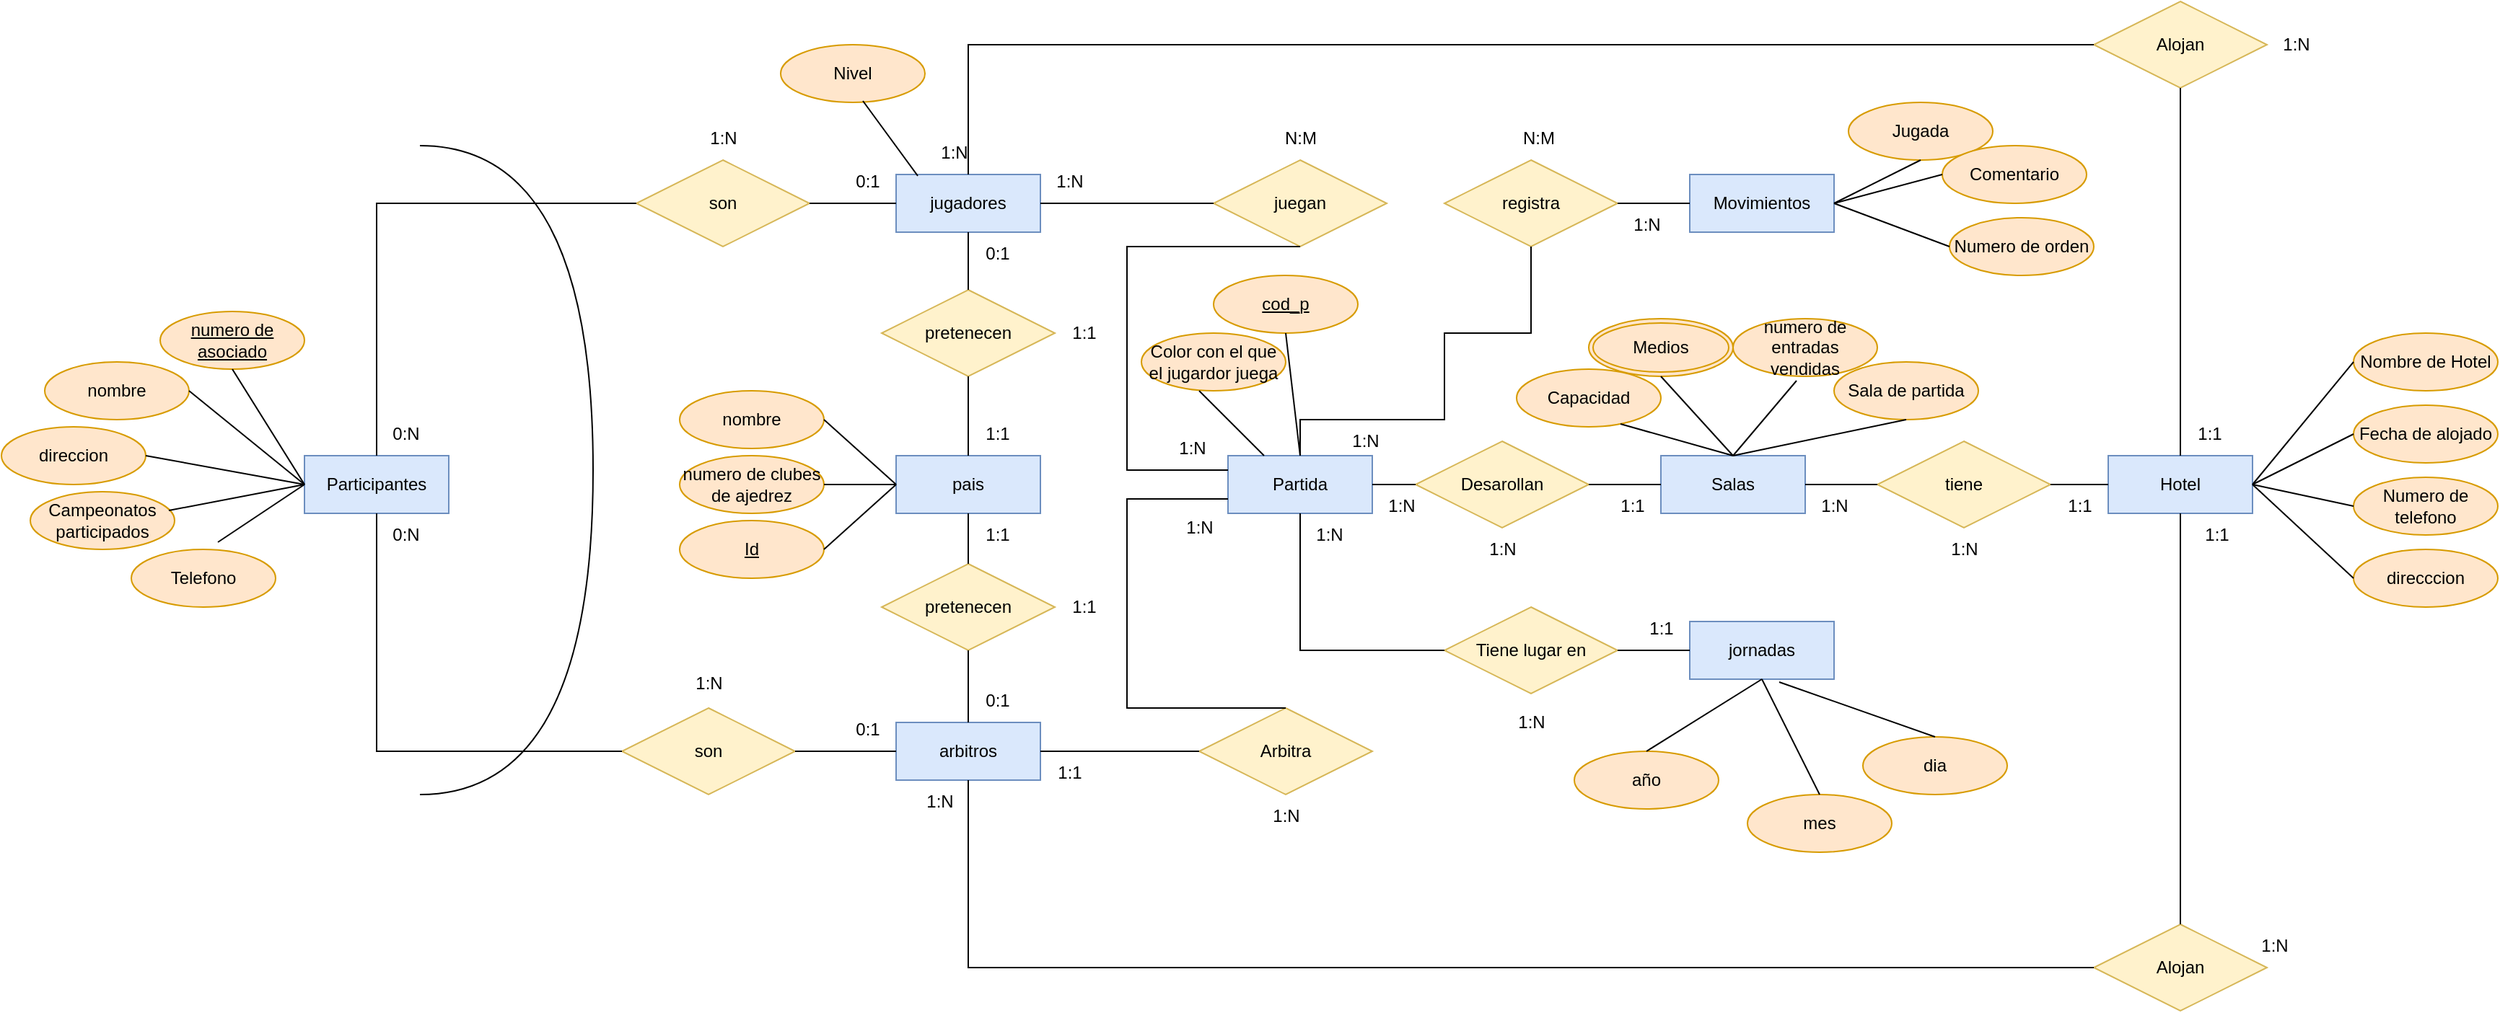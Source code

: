 <mxfile version="22.0.4" type="github">
  <diagram name="Page-1" id="BAuPG-WFAirHTAxfxvM8">
    <mxGraphModel dx="2243" dy="758" grid="1" gridSize="10" guides="1" tooltips="1" connect="1" arrows="1" fold="1" page="1" pageScale="1" pageWidth="850" pageHeight="1100" math="0" shadow="0">
      <root>
        <mxCell id="0" />
        <mxCell id="1" parent="0" />
        <mxCell id="s6MSy0kVretEQHiWO5mq-4" value="Hotel" style="whiteSpace=wrap;html=1;align=center;fillColor=#dae8fc;strokeColor=#6c8ebf;" vertex="1" parent="1">
          <mxGeometry x="1290" y="365" width="100" height="40" as="geometry" />
        </mxCell>
        <mxCell id="s6MSy0kVretEQHiWO5mq-5" value="Partida" style="whiteSpace=wrap;html=1;align=center;fillColor=#dae8fc;strokeColor=#6c8ebf;" vertex="1" parent="1">
          <mxGeometry x="680" y="365" width="100" height="40" as="geometry" />
        </mxCell>
        <mxCell id="s6MSy0kVretEQHiWO5mq-6" value="jornadas" style="whiteSpace=wrap;html=1;align=center;fillColor=#dae8fc;strokeColor=#6c8ebf;" vertex="1" parent="1">
          <mxGeometry x="1000" y="480" width="100" height="40" as="geometry" />
        </mxCell>
        <mxCell id="s6MSy0kVretEQHiWO5mq-7" value="Salas" style="whiteSpace=wrap;html=1;align=center;fillColor=#dae8fc;strokeColor=#6c8ebf;" vertex="1" parent="1">
          <mxGeometry x="980" y="365" width="100" height="40" as="geometry" />
        </mxCell>
        <mxCell id="s6MSy0kVretEQHiWO5mq-8" value="Movimientos" style="whiteSpace=wrap;html=1;align=center;fillColor=#dae8fc;strokeColor=#6c8ebf;" vertex="1" parent="1">
          <mxGeometry x="1000" y="170" width="100" height="40" as="geometry" />
        </mxCell>
        <mxCell id="s6MSy0kVretEQHiWO5mq-27" value="Id" style="ellipse;whiteSpace=wrap;html=1;align=center;fontStyle=4;fillColor=#ffe6cc;strokeColor=#d79b00;" vertex="1" parent="1">
          <mxGeometry x="300" y="410" width="100" height="40" as="geometry" />
        </mxCell>
        <mxCell id="s6MSy0kVretEQHiWO5mq-28" value="numero de clubes de ajedrez" style="ellipse;whiteSpace=wrap;html=1;align=center;fillColor=#ffe6cc;strokeColor=#d79b00;" vertex="1" parent="1">
          <mxGeometry x="300" y="365" width="100" height="40" as="geometry" />
        </mxCell>
        <mxCell id="s6MSy0kVretEQHiWO5mq-29" value="nombre" style="ellipse;whiteSpace=wrap;html=1;align=center;fillColor=#ffe6cc;strokeColor=#d79b00;" vertex="1" parent="1">
          <mxGeometry x="300" y="320" width="100" height="40" as="geometry" />
        </mxCell>
        <mxCell id="s6MSy0kVretEQHiWO5mq-30" value="cod_p" style="ellipse;whiteSpace=wrap;html=1;align=center;fontStyle=4;fillColor=#ffe6cc;strokeColor=#d79b00;" vertex="1" parent="1">
          <mxGeometry x="670" y="240" width="100" height="40" as="geometry" />
        </mxCell>
        <mxCell id="s6MSy0kVretEQHiWO5mq-33" value="Color con el que el jugardor juega" style="ellipse;whiteSpace=wrap;html=1;align=center;fillColor=#ffe6cc;strokeColor=#d79b00;" vertex="1" parent="1">
          <mxGeometry x="620" y="280" width="100" height="40" as="geometry" />
        </mxCell>
        <mxCell id="s6MSy0kVretEQHiWO5mq-42" value="Participantes" style="whiteSpace=wrap;html=1;align=center;fillColor=#dae8fc;strokeColor=#6c8ebf;" vertex="1" parent="1">
          <mxGeometry x="40" y="365" width="100" height="40" as="geometry" />
        </mxCell>
        <mxCell id="s6MSy0kVretEQHiWO5mq-43" value="arbitros" style="whiteSpace=wrap;html=1;align=center;fillColor=#dae8fc;strokeColor=#6c8ebf;" vertex="1" parent="1">
          <mxGeometry x="450" y="550" width="100" height="40" as="geometry" />
        </mxCell>
        <mxCell id="s6MSy0kVretEQHiWO5mq-44" value="jugadores" style="whiteSpace=wrap;html=1;align=center;fillColor=#dae8fc;strokeColor=#6c8ebf;" vertex="1" parent="1">
          <mxGeometry x="450" y="170" width="100" height="40" as="geometry" />
        </mxCell>
        <mxCell id="s6MSy0kVretEQHiWO5mq-45" value="son" style="shape=rhombus;perimeter=rhombusPerimeter;whiteSpace=wrap;html=1;align=center;fillColor=#fff2cc;strokeColor=#d6b656;" vertex="1" parent="1">
          <mxGeometry x="270" y="160" width="120" height="60" as="geometry" />
        </mxCell>
        <mxCell id="s6MSy0kVretEQHiWO5mq-46" value="numero de asociado" style="ellipse;whiteSpace=wrap;html=1;align=center;fontStyle=4;fillColor=#ffe6cc;strokeColor=#d79b00;" vertex="1" parent="1">
          <mxGeometry x="-60" y="265" width="100" height="40" as="geometry" />
        </mxCell>
        <mxCell id="s6MSy0kVretEQHiWO5mq-47" value="Campeonatos participados" style="ellipse;whiteSpace=wrap;html=1;align=center;fillColor=#ffe6cc;strokeColor=#d79b00;" vertex="1" parent="1">
          <mxGeometry x="-150" y="390" width="100" height="40" as="geometry" />
        </mxCell>
        <mxCell id="s6MSy0kVretEQHiWO5mq-48" value="Telefono" style="ellipse;whiteSpace=wrap;html=1;align=center;fillColor=#ffe6cc;strokeColor=#d79b00;" vertex="1" parent="1">
          <mxGeometry x="-80" y="430" width="100" height="40" as="geometry" />
        </mxCell>
        <mxCell id="s6MSy0kVretEQHiWO5mq-49" value="direccion" style="ellipse;whiteSpace=wrap;html=1;align=center;fillColor=#ffe6cc;strokeColor=#d79b00;" vertex="1" parent="1">
          <mxGeometry x="-170" y="345" width="100" height="40" as="geometry" />
        </mxCell>
        <mxCell id="s6MSy0kVretEQHiWO5mq-50" value="nombre" style="ellipse;whiteSpace=wrap;html=1;align=center;fillColor=#ffe6cc;strokeColor=#d79b00;" vertex="1" parent="1">
          <mxGeometry x="-140" y="300" width="100" height="40" as="geometry" />
        </mxCell>
        <mxCell id="s6MSy0kVretEQHiWO5mq-51" value="Nivel" style="ellipse;whiteSpace=wrap;html=1;align=center;fillColor=#ffe6cc;strokeColor=#d79b00;" vertex="1" parent="1">
          <mxGeometry x="370" y="80" width="100" height="40" as="geometry" />
        </mxCell>
        <mxCell id="s6MSy0kVretEQHiWO5mq-58" value="pais" style="whiteSpace=wrap;html=1;align=center;fillColor=#dae8fc;strokeColor=#6c8ebf;" vertex="1" parent="1">
          <mxGeometry x="450" y="365" width="100" height="40" as="geometry" />
        </mxCell>
        <mxCell id="s6MSy0kVretEQHiWO5mq-59" value="son" style="shape=rhombus;perimeter=rhombusPerimeter;whiteSpace=wrap;html=1;align=center;fillColor=#fff2cc;strokeColor=#d6b656;" vertex="1" parent="1">
          <mxGeometry x="260" y="540" width="120" height="60" as="geometry" />
        </mxCell>
        <mxCell id="s6MSy0kVretEQHiWO5mq-60" value="" style="endArrow=none;html=1;rounded=0;exitX=0.5;exitY=0;exitDx=0;exitDy=0;entryX=0;entryY=0.5;entryDx=0;entryDy=0;" edge="1" parent="1" source="s6MSy0kVretEQHiWO5mq-42" target="s6MSy0kVretEQHiWO5mq-45">
          <mxGeometry width="50" height="50" relative="1" as="geometry">
            <mxPoint x="280" y="435" as="sourcePoint" />
            <mxPoint x="330" y="385" as="targetPoint" />
            <Array as="points">
              <mxPoint x="90" y="190" />
            </Array>
          </mxGeometry>
        </mxCell>
        <mxCell id="s6MSy0kVretEQHiWO5mq-61" value="" style="endArrow=none;html=1;rounded=0;exitX=0.5;exitY=1;exitDx=0;exitDy=0;entryX=0;entryY=0.5;entryDx=0;entryDy=0;" edge="1" parent="1" source="s6MSy0kVretEQHiWO5mq-42" target="s6MSy0kVretEQHiWO5mq-59">
          <mxGeometry width="50" height="50" relative="1" as="geometry">
            <mxPoint x="280" y="435" as="sourcePoint" />
            <mxPoint x="330" y="385" as="targetPoint" />
            <Array as="points">
              <mxPoint x="90" y="570" />
            </Array>
          </mxGeometry>
        </mxCell>
        <mxCell id="s6MSy0kVretEQHiWO5mq-62" value="" style="shape=requiredInterface;html=1;verticalLabelPosition=bottom;sketch=0;" vertex="1" parent="1">
          <mxGeometry x="120" y="150" width="120" height="450" as="geometry" />
        </mxCell>
        <mxCell id="s6MSy0kVretEQHiWO5mq-63" value="" style="endArrow=none;html=1;rounded=0;entryX=0;entryY=0.5;entryDx=0;entryDy=0;exitX=1;exitY=0.5;exitDx=0;exitDy=0;" edge="1" parent="1" source="s6MSy0kVretEQHiWO5mq-45" target="s6MSy0kVretEQHiWO5mq-44">
          <mxGeometry width="50" height="50" relative="1" as="geometry">
            <mxPoint x="150" y="330" as="sourcePoint" />
            <mxPoint x="200" y="280" as="targetPoint" />
          </mxGeometry>
        </mxCell>
        <mxCell id="s6MSy0kVretEQHiWO5mq-64" value="" style="endArrow=none;html=1;rounded=0;entryX=0;entryY=0.5;entryDx=0;entryDy=0;exitX=1;exitY=0.5;exitDx=0;exitDy=0;" edge="1" parent="1" source="s6MSy0kVretEQHiWO5mq-59" target="s6MSy0kVretEQHiWO5mq-43">
          <mxGeometry width="50" height="50" relative="1" as="geometry">
            <mxPoint x="150" y="330" as="sourcePoint" />
            <mxPoint x="200" y="280" as="targetPoint" />
          </mxGeometry>
        </mxCell>
        <mxCell id="s6MSy0kVretEQHiWO5mq-69" value="pretenecen" style="shape=rhombus;perimeter=rhombusPerimeter;whiteSpace=wrap;html=1;align=center;fillColor=#fff2cc;strokeColor=#d6b656;" vertex="1" parent="1">
          <mxGeometry x="440" y="250" width="120" height="60" as="geometry" />
        </mxCell>
        <mxCell id="s6MSy0kVretEQHiWO5mq-70" value="pretenecen" style="shape=rhombus;perimeter=rhombusPerimeter;whiteSpace=wrap;html=1;align=center;fillColor=#fff2cc;strokeColor=#d6b656;" vertex="1" parent="1">
          <mxGeometry x="440" y="440" width="120" height="60" as="geometry" />
        </mxCell>
        <mxCell id="s6MSy0kVretEQHiWO5mq-76" value="Arbitra" style="shape=rhombus;perimeter=rhombusPerimeter;whiteSpace=wrap;html=1;align=center;fillColor=#fff2cc;strokeColor=#d6b656;" vertex="1" parent="1">
          <mxGeometry x="660" y="540" width="120" height="60" as="geometry" />
        </mxCell>
        <mxCell id="s6MSy0kVretEQHiWO5mq-77" value="juegan" style="shape=rhombus;perimeter=rhombusPerimeter;whiteSpace=wrap;html=1;align=center;fillColor=#fff2cc;strokeColor=#d6b656;" vertex="1" parent="1">
          <mxGeometry x="670" y="160" width="120" height="60" as="geometry" />
        </mxCell>
        <mxCell id="s6MSy0kVretEQHiWO5mq-79" value="" style="endArrow=none;html=1;rounded=0;entryX=0.5;entryY=1;entryDx=0;entryDy=0;" edge="1" parent="1" source="s6MSy0kVretEQHiWO5mq-43" target="s6MSy0kVretEQHiWO5mq-70">
          <mxGeometry width="50" height="50" relative="1" as="geometry">
            <mxPoint x="610" y="440" as="sourcePoint" />
            <mxPoint x="660" y="390" as="targetPoint" />
          </mxGeometry>
        </mxCell>
        <mxCell id="s6MSy0kVretEQHiWO5mq-80" value="" style="endArrow=none;html=1;rounded=0;entryX=0.5;entryY=1;entryDx=0;entryDy=0;exitX=0.5;exitY=0;exitDx=0;exitDy=0;" edge="1" parent="1" source="s6MSy0kVretEQHiWO5mq-70" target="s6MSy0kVretEQHiWO5mq-58">
          <mxGeometry width="50" height="50" relative="1" as="geometry">
            <mxPoint x="610" y="440" as="sourcePoint" />
            <mxPoint x="660" y="390" as="targetPoint" />
          </mxGeometry>
        </mxCell>
        <mxCell id="s6MSy0kVretEQHiWO5mq-81" value="" style="endArrow=none;html=1;rounded=0;entryX=0.5;entryY=1;entryDx=0;entryDy=0;exitX=0.5;exitY=0;exitDx=0;exitDy=0;" edge="1" parent="1" source="s6MSy0kVretEQHiWO5mq-58" target="s6MSy0kVretEQHiWO5mq-69">
          <mxGeometry width="50" height="50" relative="1" as="geometry">
            <mxPoint x="610" y="440" as="sourcePoint" />
            <mxPoint x="660" y="390" as="targetPoint" />
          </mxGeometry>
        </mxCell>
        <mxCell id="s6MSy0kVretEQHiWO5mq-82" value="" style="endArrow=none;html=1;rounded=0;entryX=0.5;entryY=1;entryDx=0;entryDy=0;exitX=0.5;exitY=0;exitDx=0;exitDy=0;" edge="1" parent="1" source="s6MSy0kVretEQHiWO5mq-69" target="s6MSy0kVretEQHiWO5mq-44">
          <mxGeometry width="50" height="50" relative="1" as="geometry">
            <mxPoint x="610" y="440" as="sourcePoint" />
            <mxPoint x="660" y="390" as="targetPoint" />
          </mxGeometry>
        </mxCell>
        <mxCell id="s6MSy0kVretEQHiWO5mq-83" value="" style="endArrow=none;html=1;rounded=0;entryX=1;entryY=0.5;entryDx=0;entryDy=0;exitX=0;exitY=0.5;exitDx=0;exitDy=0;" edge="1" parent="1" source="s6MSy0kVretEQHiWO5mq-58" target="s6MSy0kVretEQHiWO5mq-29">
          <mxGeometry width="50" height="50" relative="1" as="geometry">
            <mxPoint x="610" y="440" as="sourcePoint" />
            <mxPoint x="660" y="390" as="targetPoint" />
          </mxGeometry>
        </mxCell>
        <mxCell id="s6MSy0kVretEQHiWO5mq-85" value="" style="endArrow=none;html=1;rounded=0;exitX=1;exitY=0.5;exitDx=0;exitDy=0;entryX=0;entryY=0.5;entryDx=0;entryDy=0;" edge="1" parent="1" source="s6MSy0kVretEQHiWO5mq-28" target="s6MSy0kVretEQHiWO5mq-58">
          <mxGeometry width="50" height="50" relative="1" as="geometry">
            <mxPoint x="610" y="440" as="sourcePoint" />
            <mxPoint x="660" y="390" as="targetPoint" />
          </mxGeometry>
        </mxCell>
        <mxCell id="s6MSy0kVretEQHiWO5mq-86" value="" style="endArrow=none;html=1;rounded=0;exitX=1;exitY=0.5;exitDx=0;exitDy=0;entryX=0;entryY=0.5;entryDx=0;entryDy=0;" edge="1" parent="1" source="s6MSy0kVretEQHiWO5mq-27" target="s6MSy0kVretEQHiWO5mq-58">
          <mxGeometry width="50" height="50" relative="1" as="geometry">
            <mxPoint x="610" y="440" as="sourcePoint" />
            <mxPoint x="660" y="390" as="targetPoint" />
          </mxGeometry>
        </mxCell>
        <mxCell id="s6MSy0kVretEQHiWO5mq-87" value="" style="endArrow=none;html=1;rounded=0;entryX=0.57;entryY=0.975;entryDx=0;entryDy=0;entryPerimeter=0;exitX=0.15;exitY=0.025;exitDx=0;exitDy=0;exitPerimeter=0;" edge="1" parent="1" source="s6MSy0kVretEQHiWO5mq-44" target="s6MSy0kVretEQHiWO5mq-51">
          <mxGeometry width="50" height="50" relative="1" as="geometry">
            <mxPoint x="390" y="340" as="sourcePoint" />
            <mxPoint x="440" y="290" as="targetPoint" />
          </mxGeometry>
        </mxCell>
        <mxCell id="s6MSy0kVretEQHiWO5mq-88" value="" style="endArrow=none;html=1;rounded=0;exitX=0.96;exitY=0.325;exitDx=0;exitDy=0;exitPerimeter=0;entryX=0;entryY=0.5;entryDx=0;entryDy=0;" edge="1" parent="1" source="s6MSy0kVretEQHiWO5mq-47" target="s6MSy0kVretEQHiWO5mq-42">
          <mxGeometry width="50" height="50" relative="1" as="geometry">
            <mxPoint y="340" as="sourcePoint" />
            <mxPoint x="50" y="290" as="targetPoint" />
          </mxGeometry>
        </mxCell>
        <mxCell id="s6MSy0kVretEQHiWO5mq-89" value="" style="endArrow=none;html=1;rounded=0;exitX=0.6;exitY=-0.125;exitDx=0;exitDy=0;exitPerimeter=0;entryX=0;entryY=0.5;entryDx=0;entryDy=0;" edge="1" parent="1" source="s6MSy0kVretEQHiWO5mq-48" target="s6MSy0kVretEQHiWO5mq-42">
          <mxGeometry width="50" height="50" relative="1" as="geometry">
            <mxPoint y="340" as="sourcePoint" />
            <mxPoint x="50" y="290" as="targetPoint" />
          </mxGeometry>
        </mxCell>
        <mxCell id="s6MSy0kVretEQHiWO5mq-90" value="" style="endArrow=none;html=1;rounded=0;exitX=1;exitY=0.5;exitDx=0;exitDy=0;entryX=0;entryY=0.5;entryDx=0;entryDy=0;" edge="1" parent="1" source="s6MSy0kVretEQHiWO5mq-49" target="s6MSy0kVretEQHiWO5mq-42">
          <mxGeometry width="50" height="50" relative="1" as="geometry">
            <mxPoint y="340" as="sourcePoint" />
            <mxPoint x="50" y="290" as="targetPoint" />
          </mxGeometry>
        </mxCell>
        <mxCell id="s6MSy0kVretEQHiWO5mq-91" value="" style="endArrow=none;html=1;rounded=0;exitX=1;exitY=0.5;exitDx=0;exitDy=0;entryX=0;entryY=0.5;entryDx=0;entryDy=0;" edge="1" parent="1" source="s6MSy0kVretEQHiWO5mq-50" target="s6MSy0kVretEQHiWO5mq-42">
          <mxGeometry width="50" height="50" relative="1" as="geometry">
            <mxPoint y="340" as="sourcePoint" />
            <mxPoint x="40" y="390" as="targetPoint" />
          </mxGeometry>
        </mxCell>
        <mxCell id="s6MSy0kVretEQHiWO5mq-92" value="" style="endArrow=none;html=1;rounded=0;exitX=0.5;exitY=1;exitDx=0;exitDy=0;entryX=0;entryY=0.5;entryDx=0;entryDy=0;" edge="1" parent="1" source="s6MSy0kVretEQHiWO5mq-46" target="s6MSy0kVretEQHiWO5mq-42">
          <mxGeometry width="50" height="50" relative="1" as="geometry">
            <mxPoint y="340" as="sourcePoint" />
            <mxPoint x="50" y="290" as="targetPoint" />
          </mxGeometry>
        </mxCell>
        <mxCell id="s6MSy0kVretEQHiWO5mq-93" value="" style="endArrow=none;html=1;rounded=0;entryX=0;entryY=0.5;entryDx=0;entryDy=0;exitX=1;exitY=0.5;exitDx=0;exitDy=0;" edge="1" parent="1" source="s6MSy0kVretEQHiWO5mq-44" target="s6MSy0kVretEQHiWO5mq-77">
          <mxGeometry width="50" height="50" relative="1" as="geometry">
            <mxPoint x="450" y="340" as="sourcePoint" />
            <mxPoint x="500" y="290" as="targetPoint" />
          </mxGeometry>
        </mxCell>
        <mxCell id="s6MSy0kVretEQHiWO5mq-95" value="" style="endArrow=none;html=1;rounded=0;exitX=1;exitY=0.5;exitDx=0;exitDy=0;entryX=0;entryY=0.5;entryDx=0;entryDy=0;" edge="1" parent="1" source="s6MSy0kVretEQHiWO5mq-43" target="s6MSy0kVretEQHiWO5mq-76">
          <mxGeometry width="50" height="50" relative="1" as="geometry">
            <mxPoint x="450" y="540" as="sourcePoint" />
            <mxPoint x="500" y="490" as="targetPoint" />
          </mxGeometry>
        </mxCell>
        <mxCell id="s6MSy0kVretEQHiWO5mq-96" value="" style="endArrow=none;html=1;rounded=0;entryX=0;entryY=0.75;entryDx=0;entryDy=0;exitX=0.5;exitY=0;exitDx=0;exitDy=0;" edge="1" parent="1" source="s6MSy0kVretEQHiWO5mq-76" target="s6MSy0kVretEQHiWO5mq-5">
          <mxGeometry width="50" height="50" relative="1" as="geometry">
            <mxPoint x="450" y="540" as="sourcePoint" />
            <mxPoint x="500" y="490" as="targetPoint" />
            <Array as="points">
              <mxPoint x="610" y="540" />
              <mxPoint x="610" y="395" />
            </Array>
          </mxGeometry>
        </mxCell>
        <mxCell id="s6MSy0kVretEQHiWO5mq-97" value="" style="endArrow=none;html=1;rounded=0;entryX=0.5;entryY=1;entryDx=0;entryDy=0;exitX=0;exitY=0.25;exitDx=0;exitDy=0;" edge="1" parent="1" source="s6MSy0kVretEQHiWO5mq-5" target="s6MSy0kVretEQHiWO5mq-77">
          <mxGeometry width="50" height="50" relative="1" as="geometry">
            <mxPoint x="680" y="390" as="sourcePoint" />
            <mxPoint x="500" y="190" as="targetPoint" />
            <Array as="points">
              <mxPoint x="610" y="375" />
              <mxPoint x="610" y="220" />
            </Array>
          </mxGeometry>
        </mxCell>
        <mxCell id="s6MSy0kVretEQHiWO5mq-98" value="" style="endArrow=none;html=1;rounded=0;entryX=0.4;entryY=1;entryDx=0;entryDy=0;entryPerimeter=0;exitX=0.25;exitY=0;exitDx=0;exitDy=0;" edge="1" parent="1" source="s6MSy0kVretEQHiWO5mq-5" target="s6MSy0kVretEQHiWO5mq-33">
          <mxGeometry width="50" height="50" relative="1" as="geometry">
            <mxPoint x="450" y="440" as="sourcePoint" />
            <mxPoint x="500" y="390" as="targetPoint" />
          </mxGeometry>
        </mxCell>
        <mxCell id="s6MSy0kVretEQHiWO5mq-99" value="" style="endArrow=none;html=1;rounded=0;entryX=0.5;entryY=1;entryDx=0;entryDy=0;exitX=0.5;exitY=0;exitDx=0;exitDy=0;" edge="1" parent="1" source="s6MSy0kVretEQHiWO5mq-5" target="s6MSy0kVretEQHiWO5mq-30">
          <mxGeometry width="50" height="50" relative="1" as="geometry">
            <mxPoint x="730" y="360" as="sourcePoint" />
            <mxPoint x="500" y="390" as="targetPoint" />
          </mxGeometry>
        </mxCell>
        <mxCell id="s6MSy0kVretEQHiWO5mq-102" value="Desarollan" style="shape=rhombus;perimeter=rhombusPerimeter;whiteSpace=wrap;html=1;align=center;fillColor=#fff2cc;strokeColor=#d6b656;" vertex="1" parent="1">
          <mxGeometry x="810" y="355" width="120" height="60" as="geometry" />
        </mxCell>
        <mxCell id="s6MSy0kVretEQHiWO5mq-103" value="" style="endArrow=none;html=1;rounded=0;entryX=0;entryY=0.5;entryDx=0;entryDy=0;exitX=1;exitY=0.5;exitDx=0;exitDy=0;" edge="1" parent="1" source="s6MSy0kVretEQHiWO5mq-5" target="s6MSy0kVretEQHiWO5mq-102">
          <mxGeometry width="50" height="50" relative="1" as="geometry">
            <mxPoint x="530" y="440" as="sourcePoint" />
            <mxPoint x="580" y="390" as="targetPoint" />
          </mxGeometry>
        </mxCell>
        <mxCell id="s6MSy0kVretEQHiWO5mq-106" value="Alojan" style="shape=rhombus;perimeter=rhombusPerimeter;whiteSpace=wrap;html=1;align=center;fillColor=#fff2cc;strokeColor=#d6b656;" vertex="1" parent="1">
          <mxGeometry x="1280" y="50" width="120" height="60" as="geometry" />
        </mxCell>
        <mxCell id="s6MSy0kVretEQHiWO5mq-107" value="Alojan" style="shape=rhombus;perimeter=rhombusPerimeter;whiteSpace=wrap;html=1;align=center;fillColor=#fff2cc;strokeColor=#d6b656;" vertex="1" parent="1">
          <mxGeometry x="1280" y="690" width="120" height="60" as="geometry" />
        </mxCell>
        <mxCell id="s6MSy0kVretEQHiWO5mq-108" value="" style="endArrow=none;html=1;rounded=0;exitX=0.5;exitY=1;exitDx=0;exitDy=0;entryX=0;entryY=0.5;entryDx=0;entryDy=0;" edge="1" parent="1" source="s6MSy0kVretEQHiWO5mq-43" target="s6MSy0kVretEQHiWO5mq-107">
          <mxGeometry width="50" height="50" relative="1" as="geometry">
            <mxPoint x="810" y="440" as="sourcePoint" />
            <mxPoint x="860" y="390" as="targetPoint" />
            <Array as="points">
              <mxPoint x="500" y="720" />
            </Array>
          </mxGeometry>
        </mxCell>
        <mxCell id="s6MSy0kVretEQHiWO5mq-109" value="" style="endArrow=none;html=1;rounded=0;entryX=0.5;entryY=0;entryDx=0;entryDy=0;exitX=0;exitY=0.5;exitDx=0;exitDy=0;" edge="1" parent="1" source="s6MSy0kVretEQHiWO5mq-106" target="s6MSy0kVretEQHiWO5mq-44">
          <mxGeometry width="50" height="50" relative="1" as="geometry">
            <mxPoint x="810" y="440" as="sourcePoint" />
            <mxPoint x="860" y="390" as="targetPoint" />
            <Array as="points">
              <mxPoint x="500" y="80" />
            </Array>
          </mxGeometry>
        </mxCell>
        <mxCell id="s6MSy0kVretEQHiWO5mq-110" value="" style="endArrow=none;html=1;rounded=0;entryX=0.5;entryY=1;entryDx=0;entryDy=0;exitX=0.5;exitY=0;exitDx=0;exitDy=0;" edge="1" parent="1" source="s6MSy0kVretEQHiWO5mq-4" target="s6MSy0kVretEQHiWO5mq-106">
          <mxGeometry width="50" height="50" relative="1" as="geometry">
            <mxPoint x="810" y="440" as="sourcePoint" />
            <mxPoint x="860" y="390" as="targetPoint" />
          </mxGeometry>
        </mxCell>
        <mxCell id="s6MSy0kVretEQHiWO5mq-111" value="" style="endArrow=none;html=1;rounded=0;entryX=0.5;entryY=1;entryDx=0;entryDy=0;exitX=0.5;exitY=0;exitDx=0;exitDy=0;" edge="1" parent="1" source="s6MSy0kVretEQHiWO5mq-107" target="s6MSy0kVretEQHiWO5mq-4">
          <mxGeometry width="50" height="50" relative="1" as="geometry">
            <mxPoint x="810" y="540" as="sourcePoint" />
            <mxPoint x="860" y="490" as="targetPoint" />
          </mxGeometry>
        </mxCell>
        <mxCell id="s6MSy0kVretEQHiWO5mq-112" value="Nombre de Hotel" style="ellipse;whiteSpace=wrap;html=1;align=center;fillColor=#ffe6cc;strokeColor=#d79b00;" vertex="1" parent="1">
          <mxGeometry x="1460" y="280" width="100" height="40" as="geometry" />
        </mxCell>
        <mxCell id="s6MSy0kVretEQHiWO5mq-113" value="Fecha de alojado" style="ellipse;whiteSpace=wrap;html=1;align=center;fillColor=#ffe6cc;strokeColor=#d79b00;" vertex="1" parent="1">
          <mxGeometry x="1460" y="330" width="100" height="40" as="geometry" />
        </mxCell>
        <mxCell id="s6MSy0kVretEQHiWO5mq-114" value="Numero de telefono" style="ellipse;whiteSpace=wrap;html=1;align=center;fillColor=#ffe6cc;strokeColor=#d79b00;" vertex="1" parent="1">
          <mxGeometry x="1460" y="380" width="100" height="40" as="geometry" />
        </mxCell>
        <mxCell id="s6MSy0kVretEQHiWO5mq-115" value="direcccion" style="ellipse;whiteSpace=wrap;html=1;align=center;fillColor=#ffe6cc;strokeColor=#d79b00;" vertex="1" parent="1">
          <mxGeometry x="1460" y="430" width="100" height="40" as="geometry" />
        </mxCell>
        <mxCell id="s6MSy0kVretEQHiWO5mq-118" value="Tiene lugar en" style="shape=rhombus;perimeter=rhombusPerimeter;whiteSpace=wrap;html=1;align=center;fillColor=#fff2cc;strokeColor=#d6b656;" vertex="1" parent="1">
          <mxGeometry x="830" y="470" width="120" height="60" as="geometry" />
        </mxCell>
        <mxCell id="s6MSy0kVretEQHiWO5mq-120" value="" style="endArrow=none;html=1;rounded=0;entryX=0.5;entryY=1;entryDx=0;entryDy=0;exitX=0;exitY=0.5;exitDx=0;exitDy=0;" edge="1" parent="1" source="s6MSy0kVretEQHiWO5mq-118" target="s6MSy0kVretEQHiWO5mq-5">
          <mxGeometry width="50" height="50" relative="1" as="geometry">
            <mxPoint x="890" y="540" as="sourcePoint" />
            <mxPoint x="940" y="490" as="targetPoint" />
            <Array as="points">
              <mxPoint x="730" y="500" />
            </Array>
          </mxGeometry>
        </mxCell>
        <mxCell id="s6MSy0kVretEQHiWO5mq-124" value="" style="endArrow=none;html=1;rounded=0;entryX=1;entryY=0.5;entryDx=0;entryDy=0;exitX=0;exitY=0.5;exitDx=0;exitDy=0;" edge="1" parent="1" source="s6MSy0kVretEQHiWO5mq-6" target="s6MSy0kVretEQHiWO5mq-118">
          <mxGeometry width="50" height="50" relative="1" as="geometry">
            <mxPoint x="890" y="540" as="sourcePoint" />
            <mxPoint x="940" y="490" as="targetPoint" />
          </mxGeometry>
        </mxCell>
        <mxCell id="s6MSy0kVretEQHiWO5mq-127" value="dia" style="ellipse;whiteSpace=wrap;html=1;align=center;fillColor=#ffe6cc;strokeColor=#d79b00;" vertex="1" parent="1">
          <mxGeometry x="1120" y="560" width="100" height="40" as="geometry" />
        </mxCell>
        <mxCell id="s6MSy0kVretEQHiWO5mq-128" value="mes" style="ellipse;whiteSpace=wrap;html=1;align=center;fillColor=#ffe6cc;strokeColor=#d79b00;" vertex="1" parent="1">
          <mxGeometry x="1040" y="600" width="100" height="40" as="geometry" />
        </mxCell>
        <mxCell id="s6MSy0kVretEQHiWO5mq-129" value="año" style="ellipse;whiteSpace=wrap;html=1;align=center;fillColor=#ffe6cc;strokeColor=#d79b00;" vertex="1" parent="1">
          <mxGeometry x="920" y="570" width="100" height="40" as="geometry" />
        </mxCell>
        <mxCell id="s6MSy0kVretEQHiWO5mq-130" value="" style="endArrow=none;html=1;rounded=0;entryX=0;entryY=0.5;entryDx=0;entryDy=0;exitX=1;exitY=0.5;exitDx=0;exitDy=0;" edge="1" parent="1" source="s6MSy0kVretEQHiWO5mq-102" target="s6MSy0kVretEQHiWO5mq-7">
          <mxGeometry width="50" height="50" relative="1" as="geometry">
            <mxPoint x="890" y="440" as="sourcePoint" />
            <mxPoint x="940" y="390" as="targetPoint" />
          </mxGeometry>
        </mxCell>
        <mxCell id="s6MSy0kVretEQHiWO5mq-132" value="tiene" style="shape=rhombus;perimeter=rhombusPerimeter;whiteSpace=wrap;html=1;align=center;fillColor=#fff2cc;strokeColor=#d6b656;" vertex="1" parent="1">
          <mxGeometry x="1130" y="355" width="120" height="60" as="geometry" />
        </mxCell>
        <mxCell id="s6MSy0kVretEQHiWO5mq-133" value="" style="endArrow=none;html=1;rounded=0;entryX=0;entryY=0.5;entryDx=0;entryDy=0;exitX=1;exitY=0.5;exitDx=0;exitDy=0;" edge="1" parent="1" source="s6MSy0kVretEQHiWO5mq-7" target="s6MSy0kVretEQHiWO5mq-132">
          <mxGeometry width="50" height="50" relative="1" as="geometry">
            <mxPoint x="890" y="340" as="sourcePoint" />
            <mxPoint x="940" y="290" as="targetPoint" />
          </mxGeometry>
        </mxCell>
        <mxCell id="s6MSy0kVretEQHiWO5mq-134" value="" style="endArrow=none;html=1;rounded=0;entryX=0;entryY=0.5;entryDx=0;entryDy=0;exitX=1;exitY=0.5;exitDx=0;exitDy=0;" edge="1" parent="1" source="s6MSy0kVretEQHiWO5mq-132" target="s6MSy0kVretEQHiWO5mq-4">
          <mxGeometry width="50" height="50" relative="1" as="geometry">
            <mxPoint x="890" y="340" as="sourcePoint" />
            <mxPoint x="940" y="290" as="targetPoint" />
          </mxGeometry>
        </mxCell>
        <mxCell id="s6MSy0kVretEQHiWO5mq-135" value="" style="endArrow=none;html=1;rounded=0;entryX=0;entryY=0.5;entryDx=0;entryDy=0;exitX=1;exitY=0.5;exitDx=0;exitDy=0;" edge="1" parent="1" source="s6MSy0kVretEQHiWO5mq-4" target="s6MSy0kVretEQHiWO5mq-112">
          <mxGeometry width="50" height="50" relative="1" as="geometry">
            <mxPoint x="890" y="340" as="sourcePoint" />
            <mxPoint x="940" y="290" as="targetPoint" />
          </mxGeometry>
        </mxCell>
        <mxCell id="s6MSy0kVretEQHiWO5mq-136" value="" style="endArrow=none;html=1;rounded=0;entryX=0;entryY=0.5;entryDx=0;entryDy=0;exitX=1;exitY=0.5;exitDx=0;exitDy=0;" edge="1" parent="1" source="s6MSy0kVretEQHiWO5mq-4" target="s6MSy0kVretEQHiWO5mq-113">
          <mxGeometry width="50" height="50" relative="1" as="geometry">
            <mxPoint x="890" y="340" as="sourcePoint" />
            <mxPoint x="940" y="290" as="targetPoint" />
          </mxGeometry>
        </mxCell>
        <mxCell id="s6MSy0kVretEQHiWO5mq-137" value="" style="endArrow=none;html=1;rounded=0;entryX=0;entryY=0.5;entryDx=0;entryDy=0;exitX=1;exitY=0.5;exitDx=0;exitDy=0;" edge="1" parent="1" source="s6MSy0kVretEQHiWO5mq-4" target="s6MSy0kVretEQHiWO5mq-114">
          <mxGeometry width="50" height="50" relative="1" as="geometry">
            <mxPoint x="890" y="340" as="sourcePoint" />
            <mxPoint x="940" y="290" as="targetPoint" />
          </mxGeometry>
        </mxCell>
        <mxCell id="s6MSy0kVretEQHiWO5mq-138" value="" style="endArrow=none;html=1;rounded=0;entryX=0;entryY=0.5;entryDx=0;entryDy=0;exitX=1;exitY=0.5;exitDx=0;exitDy=0;" edge="1" parent="1" source="s6MSy0kVretEQHiWO5mq-4" target="s6MSy0kVretEQHiWO5mq-115">
          <mxGeometry width="50" height="50" relative="1" as="geometry">
            <mxPoint x="890" y="340" as="sourcePoint" />
            <mxPoint x="940" y="290" as="targetPoint" />
          </mxGeometry>
        </mxCell>
        <mxCell id="s6MSy0kVretEQHiWO5mq-139" value="Sala de partida" style="ellipse;whiteSpace=wrap;html=1;align=center;fillColor=#ffe6cc;strokeColor=#d79b00;" vertex="1" parent="1">
          <mxGeometry x="1100" y="300" width="100" height="40" as="geometry" />
        </mxCell>
        <mxCell id="s6MSy0kVretEQHiWO5mq-140" value="numero de entradas vendidas" style="ellipse;whiteSpace=wrap;html=1;align=center;fillColor=#ffe6cc;strokeColor=#d79b00;" vertex="1" parent="1">
          <mxGeometry x="1030" y="270" width="100" height="40" as="geometry" />
        </mxCell>
        <mxCell id="s6MSy0kVretEQHiWO5mq-142" value="Capacidad" style="ellipse;whiteSpace=wrap;html=1;align=center;fillColor=#ffe6cc;strokeColor=#d79b00;" vertex="1" parent="1">
          <mxGeometry x="880" y="305" width="100" height="40" as="geometry" />
        </mxCell>
        <mxCell id="s6MSy0kVretEQHiWO5mq-143" value="Medios" style="ellipse;shape=doubleEllipse;margin=3;whiteSpace=wrap;html=1;align=center;fillColor=#ffe6cc;strokeColor=#d79b00;" vertex="1" parent="1">
          <mxGeometry x="930" y="270" width="100" height="40" as="geometry" />
        </mxCell>
        <mxCell id="s6MSy0kVretEQHiWO5mq-144" value="" style="endArrow=none;html=1;rounded=0;exitX=0.5;exitY=0;exitDx=0;exitDy=0;entryX=0.5;entryY=1;entryDx=0;entryDy=0;" edge="1" parent="1" source="s6MSy0kVretEQHiWO5mq-129" target="s6MSy0kVretEQHiWO5mq-6">
          <mxGeometry width="50" height="50" relative="1" as="geometry">
            <mxPoint x="850" y="390" as="sourcePoint" />
            <mxPoint x="900" y="340" as="targetPoint" />
          </mxGeometry>
        </mxCell>
        <mxCell id="s6MSy0kVretEQHiWO5mq-145" value="" style="endArrow=none;html=1;rounded=0;exitX=0.5;exitY=0;exitDx=0;exitDy=0;entryX=0.5;entryY=1;entryDx=0;entryDy=0;" edge="1" parent="1" source="s6MSy0kVretEQHiWO5mq-128" target="s6MSy0kVretEQHiWO5mq-6">
          <mxGeometry width="50" height="50" relative="1" as="geometry">
            <mxPoint x="850" y="390" as="sourcePoint" />
            <mxPoint x="900" y="340" as="targetPoint" />
          </mxGeometry>
        </mxCell>
        <mxCell id="s6MSy0kVretEQHiWO5mq-146" value="" style="endArrow=none;html=1;rounded=0;entryX=0.5;entryY=0;entryDx=0;entryDy=0;exitX=0.62;exitY=1.05;exitDx=0;exitDy=0;exitPerimeter=0;" edge="1" parent="1" source="s6MSy0kVretEQHiWO5mq-6" target="s6MSy0kVretEQHiWO5mq-127">
          <mxGeometry width="50" height="50" relative="1" as="geometry">
            <mxPoint x="850" y="390" as="sourcePoint" />
            <mxPoint x="900" y="340" as="targetPoint" />
          </mxGeometry>
        </mxCell>
        <mxCell id="s6MSy0kVretEQHiWO5mq-147" value="" style="endArrow=none;html=1;rounded=0;entryX=0.5;entryY=0;entryDx=0;entryDy=0;exitX=0.72;exitY=0.95;exitDx=0;exitDy=0;exitPerimeter=0;" edge="1" parent="1" source="s6MSy0kVretEQHiWO5mq-142" target="s6MSy0kVretEQHiWO5mq-7">
          <mxGeometry width="50" height="50" relative="1" as="geometry">
            <mxPoint x="750" y="390" as="sourcePoint" />
            <mxPoint x="800" y="340" as="targetPoint" />
          </mxGeometry>
        </mxCell>
        <mxCell id="s6MSy0kVretEQHiWO5mq-148" value="" style="endArrow=none;html=1;rounded=0;entryX=0.5;entryY=1;entryDx=0;entryDy=0;exitX=0.5;exitY=0;exitDx=0;exitDy=0;" edge="1" parent="1" source="s6MSy0kVretEQHiWO5mq-7" target="s6MSy0kVretEQHiWO5mq-143">
          <mxGeometry width="50" height="50" relative="1" as="geometry">
            <mxPoint x="1030" y="360" as="sourcePoint" />
            <mxPoint x="800" y="340" as="targetPoint" />
          </mxGeometry>
        </mxCell>
        <mxCell id="s6MSy0kVretEQHiWO5mq-149" value="" style="endArrow=none;html=1;rounded=0;entryX=0.44;entryY=1.075;entryDx=0;entryDy=0;entryPerimeter=0;exitX=0.5;exitY=0;exitDx=0;exitDy=0;" edge="1" parent="1" source="s6MSy0kVretEQHiWO5mq-7" target="s6MSy0kVretEQHiWO5mq-140">
          <mxGeometry width="50" height="50" relative="1" as="geometry">
            <mxPoint x="750" y="390" as="sourcePoint" />
            <mxPoint x="800" y="340" as="targetPoint" />
          </mxGeometry>
        </mxCell>
        <mxCell id="s6MSy0kVretEQHiWO5mq-150" value="" style="endArrow=none;html=1;rounded=0;entryX=0.5;entryY=1;entryDx=0;entryDy=0;exitX=0.5;exitY=0;exitDx=0;exitDy=0;" edge="1" parent="1" source="s6MSy0kVretEQHiWO5mq-7" target="s6MSy0kVretEQHiWO5mq-139">
          <mxGeometry width="50" height="50" relative="1" as="geometry">
            <mxPoint x="750" y="390" as="sourcePoint" />
            <mxPoint x="800" y="340" as="targetPoint" />
          </mxGeometry>
        </mxCell>
        <mxCell id="s6MSy0kVretEQHiWO5mq-151" value="registra" style="shape=rhombus;perimeter=rhombusPerimeter;whiteSpace=wrap;html=1;align=center;fillColor=#fff2cc;strokeColor=#d6b656;" vertex="1" parent="1">
          <mxGeometry x="830" y="160" width="120" height="60" as="geometry" />
        </mxCell>
        <mxCell id="s6MSy0kVretEQHiWO5mq-152" value="" style="endArrow=none;html=1;rounded=0;entryX=0.5;entryY=1;entryDx=0;entryDy=0;exitX=0.5;exitY=0;exitDx=0;exitDy=0;" edge="1" parent="1" source="s6MSy0kVretEQHiWO5mq-5" target="s6MSy0kVretEQHiWO5mq-151">
          <mxGeometry width="50" height="50" relative="1" as="geometry">
            <mxPoint x="750" y="390" as="sourcePoint" />
            <mxPoint x="800" y="340" as="targetPoint" />
            <Array as="points">
              <mxPoint x="730" y="340" />
              <mxPoint x="830" y="340" />
              <mxPoint x="830" y="280" />
              <mxPoint x="890" y="280" />
            </Array>
          </mxGeometry>
        </mxCell>
        <mxCell id="s6MSy0kVretEQHiWO5mq-153" value="" style="endArrow=none;html=1;rounded=0;entryX=1;entryY=0.5;entryDx=0;entryDy=0;exitX=0;exitY=0.5;exitDx=0;exitDy=0;" edge="1" parent="1" source="s6MSy0kVretEQHiWO5mq-8" target="s6MSy0kVretEQHiWO5mq-151">
          <mxGeometry width="50" height="50" relative="1" as="geometry">
            <mxPoint x="750" y="390" as="sourcePoint" />
            <mxPoint x="800" y="340" as="targetPoint" />
          </mxGeometry>
        </mxCell>
        <mxCell id="s6MSy0kVretEQHiWO5mq-154" value="Jugada" style="ellipse;whiteSpace=wrap;html=1;align=center;fillColor=#ffe6cc;strokeColor=#d79b00;" vertex="1" parent="1">
          <mxGeometry x="1110" y="120" width="100" height="40" as="geometry" />
        </mxCell>
        <mxCell id="s6MSy0kVretEQHiWO5mq-155" value="Comentario" style="ellipse;whiteSpace=wrap;html=1;align=center;fillColor=#ffe6cc;strokeColor=#d79b00;" vertex="1" parent="1">
          <mxGeometry x="1175" y="150" width="100" height="40" as="geometry" />
        </mxCell>
        <mxCell id="s6MSy0kVretEQHiWO5mq-156" value="" style="endArrow=none;html=1;rounded=0;entryX=0;entryY=0.5;entryDx=0;entryDy=0;exitX=1;exitY=0.5;exitDx=0;exitDy=0;" edge="1" parent="1" source="s6MSy0kVretEQHiWO5mq-8" target="s6MSy0kVretEQHiWO5mq-155">
          <mxGeometry width="50" height="50" relative="1" as="geometry">
            <mxPoint x="750" y="390" as="sourcePoint" />
            <mxPoint x="800" y="340" as="targetPoint" />
          </mxGeometry>
        </mxCell>
        <mxCell id="s6MSy0kVretEQHiWO5mq-157" value="" style="endArrow=none;html=1;rounded=0;entryX=0.5;entryY=1;entryDx=0;entryDy=0;exitX=1;exitY=0.5;exitDx=0;exitDy=0;" edge="1" parent="1" source="s6MSy0kVretEQHiWO5mq-8" target="s6MSy0kVretEQHiWO5mq-154">
          <mxGeometry width="50" height="50" relative="1" as="geometry">
            <mxPoint x="750" y="390" as="sourcePoint" />
            <mxPoint x="800" y="340" as="targetPoint" />
          </mxGeometry>
        </mxCell>
        <mxCell id="s6MSy0kVretEQHiWO5mq-158" value="Numero de orden" style="ellipse;whiteSpace=wrap;html=1;align=center;fillColor=#ffe6cc;strokeColor=#d79b00;" vertex="1" parent="1">
          <mxGeometry x="1180" y="200" width="100" height="40" as="geometry" />
        </mxCell>
        <mxCell id="s6MSy0kVretEQHiWO5mq-159" value="" style="endArrow=none;html=1;rounded=0;entryX=1;entryY=0.5;entryDx=0;entryDy=0;exitX=0;exitY=0.5;exitDx=0;exitDy=0;" edge="1" parent="1" source="s6MSy0kVretEQHiWO5mq-158" target="s6MSy0kVretEQHiWO5mq-8">
          <mxGeometry width="50" height="50" relative="1" as="geometry">
            <mxPoint x="750" y="390" as="sourcePoint" />
            <mxPoint x="800" y="340" as="targetPoint" />
          </mxGeometry>
        </mxCell>
        <mxCell id="s6MSy0kVretEQHiWO5mq-160" value="0:1" style="text;html=1;align=center;verticalAlign=middle;resizable=0;points=[];autosize=1;strokeColor=none;fillColor=none;" vertex="1" parent="1">
          <mxGeometry x="410" y="160" width="40" height="30" as="geometry" />
        </mxCell>
        <mxCell id="s6MSy0kVretEQHiWO5mq-163" value="0:1" style="text;html=1;align=center;verticalAlign=middle;resizable=0;points=[];autosize=1;strokeColor=none;fillColor=none;" vertex="1" parent="1">
          <mxGeometry x="410" y="540" width="40" height="30" as="geometry" />
        </mxCell>
        <mxCell id="s6MSy0kVretEQHiWO5mq-164" value="1:N" style="text;html=1;align=center;verticalAlign=middle;resizable=0;points=[];autosize=1;strokeColor=none;fillColor=none;" vertex="1" parent="1">
          <mxGeometry x="300" y="508" width="40" height="30" as="geometry" />
        </mxCell>
        <mxCell id="s6MSy0kVretEQHiWO5mq-165" value="0:N" style="text;html=1;align=center;verticalAlign=middle;resizable=0;points=[];autosize=1;strokeColor=none;fillColor=none;" vertex="1" parent="1">
          <mxGeometry x="90" y="405" width="40" height="30" as="geometry" />
        </mxCell>
        <mxCell id="s6MSy0kVretEQHiWO5mq-166" value="0:N" style="text;html=1;align=center;verticalAlign=middle;resizable=0;points=[];autosize=1;strokeColor=none;fillColor=none;" vertex="1" parent="1">
          <mxGeometry x="90" y="335" width="40" height="30" as="geometry" />
        </mxCell>
        <mxCell id="s6MSy0kVretEQHiWO5mq-167" value="1:N" style="text;html=1;align=center;verticalAlign=middle;resizable=0;points=[];autosize=1;strokeColor=none;fillColor=none;" vertex="1" parent="1">
          <mxGeometry x="310" y="130" width="40" height="30" as="geometry" />
        </mxCell>
        <mxCell id="s6MSy0kVretEQHiWO5mq-169" value="0:1" style="text;html=1;align=center;verticalAlign=middle;resizable=0;points=[];autosize=1;strokeColor=none;fillColor=none;" vertex="1" parent="1">
          <mxGeometry x="500" y="210" width="40" height="30" as="geometry" />
        </mxCell>
        <mxCell id="s6MSy0kVretEQHiWO5mq-170" value="0:1" style="text;html=1;align=center;verticalAlign=middle;resizable=0;points=[];autosize=1;strokeColor=none;fillColor=none;" vertex="1" parent="1">
          <mxGeometry x="500" y="520" width="40" height="30" as="geometry" />
        </mxCell>
        <mxCell id="s6MSy0kVretEQHiWO5mq-171" value="1:1" style="text;html=1;align=center;verticalAlign=middle;resizable=0;points=[];autosize=1;strokeColor=none;fillColor=none;" vertex="1" parent="1">
          <mxGeometry x="560" y="455" width="40" height="30" as="geometry" />
        </mxCell>
        <mxCell id="s6MSy0kVretEQHiWO5mq-172" value="1:1" style="text;html=1;align=center;verticalAlign=middle;resizable=0;points=[];autosize=1;strokeColor=none;fillColor=none;" vertex="1" parent="1">
          <mxGeometry x="500" y="405" width="40" height="30" as="geometry" />
        </mxCell>
        <mxCell id="s6MSy0kVretEQHiWO5mq-173" value="1:1" style="text;html=1;align=center;verticalAlign=middle;resizable=0;points=[];autosize=1;strokeColor=none;fillColor=none;" vertex="1" parent="1">
          <mxGeometry x="500" y="335" width="40" height="30" as="geometry" />
        </mxCell>
        <mxCell id="s6MSy0kVretEQHiWO5mq-174" value="1:1" style="text;html=1;align=center;verticalAlign=middle;resizable=0;points=[];autosize=1;strokeColor=none;fillColor=none;" vertex="1" parent="1">
          <mxGeometry x="560" y="265" width="40" height="30" as="geometry" />
        </mxCell>
        <mxCell id="s6MSy0kVretEQHiWO5mq-175" value="1:1" style="text;html=1;align=center;verticalAlign=middle;resizable=0;points=[];autosize=1;strokeColor=none;fillColor=none;" vertex="1" parent="1">
          <mxGeometry x="550" y="570" width="40" height="30" as="geometry" />
        </mxCell>
        <mxCell id="s6MSy0kVretEQHiWO5mq-176" value="1:N" style="text;html=1;align=center;verticalAlign=middle;resizable=0;points=[];autosize=1;strokeColor=none;fillColor=none;" vertex="1" parent="1">
          <mxGeometry x="640" y="400" width="40" height="30" as="geometry" />
        </mxCell>
        <mxCell id="s6MSy0kVretEQHiWO5mq-177" value="1:N" style="text;html=1;align=center;verticalAlign=middle;resizable=0;points=[];autosize=1;strokeColor=none;fillColor=none;" vertex="1" parent="1">
          <mxGeometry x="700" y="600" width="40" height="30" as="geometry" />
        </mxCell>
        <mxCell id="s6MSy0kVretEQHiWO5mq-178" value="1:N" style="text;html=1;align=center;verticalAlign=middle;resizable=0;points=[];autosize=1;strokeColor=none;fillColor=none;" vertex="1" parent="1">
          <mxGeometry x="550" y="160" width="40" height="30" as="geometry" />
        </mxCell>
        <mxCell id="s6MSy0kVretEQHiWO5mq-179" value="1:N" style="text;html=1;align=center;verticalAlign=middle;resizable=0;points=[];autosize=1;strokeColor=none;fillColor=none;" vertex="1" parent="1">
          <mxGeometry x="635" y="345" width="40" height="30" as="geometry" />
        </mxCell>
        <mxCell id="s6MSy0kVretEQHiWO5mq-181" value="N:M" style="text;html=1;align=center;verticalAlign=middle;resizable=0;points=[];autosize=1;strokeColor=none;fillColor=none;" vertex="1" parent="1">
          <mxGeometry x="705" y="130" width="50" height="30" as="geometry" />
        </mxCell>
        <mxCell id="s6MSy0kVretEQHiWO5mq-182" value="1:1" style="text;html=1;align=center;verticalAlign=middle;resizable=0;points=[];autosize=1;strokeColor=none;fillColor=none;" vertex="1" parent="1">
          <mxGeometry x="1345" y="405" width="40" height="30" as="geometry" />
        </mxCell>
        <mxCell id="s6MSy0kVretEQHiWO5mq-183" value="1:N" style="text;html=1;align=center;verticalAlign=middle;resizable=0;points=[];autosize=1;strokeColor=none;fillColor=none;" vertex="1" parent="1">
          <mxGeometry x="460" y="590" width="40" height="30" as="geometry" />
        </mxCell>
        <mxCell id="s6MSy0kVretEQHiWO5mq-184" value="1:N" style="text;html=1;align=center;verticalAlign=middle;resizable=0;points=[];autosize=1;strokeColor=none;fillColor=none;" vertex="1" parent="1">
          <mxGeometry x="1385" y="690" width="40" height="30" as="geometry" />
        </mxCell>
        <mxCell id="s6MSy0kVretEQHiWO5mq-185" value="1:N" style="text;html=1;align=center;verticalAlign=middle;resizable=0;points=[];autosize=1;strokeColor=none;fillColor=none;" vertex="1" parent="1">
          <mxGeometry x="470" y="140" width="40" height="30" as="geometry" />
        </mxCell>
        <mxCell id="s6MSy0kVretEQHiWO5mq-186" value="1:N" style="text;html=1;align=center;verticalAlign=middle;resizable=0;points=[];autosize=1;strokeColor=none;fillColor=none;" vertex="1" parent="1">
          <mxGeometry x="1400" y="65" width="40" height="30" as="geometry" />
        </mxCell>
        <mxCell id="s6MSy0kVretEQHiWO5mq-187" value="1:1" style="text;html=1;align=center;verticalAlign=middle;resizable=0;points=[];autosize=1;strokeColor=none;fillColor=none;" vertex="1" parent="1">
          <mxGeometry x="1340" y="335" width="40" height="30" as="geometry" />
        </mxCell>
        <mxCell id="s6MSy0kVretEQHiWO5mq-188" value="1:1" style="text;html=1;align=center;verticalAlign=middle;resizable=0;points=[];autosize=1;strokeColor=none;fillColor=none;" vertex="1" parent="1">
          <mxGeometry x="960" y="470" width="40" height="30" as="geometry" />
        </mxCell>
        <mxCell id="s6MSy0kVretEQHiWO5mq-191" value="1:N" style="text;html=1;align=center;verticalAlign=middle;resizable=0;points=[];autosize=1;strokeColor=none;fillColor=none;" vertex="1" parent="1">
          <mxGeometry x="730" y="405" width="40" height="30" as="geometry" />
        </mxCell>
        <mxCell id="s6MSy0kVretEQHiWO5mq-192" value="1:N" style="text;html=1;align=center;verticalAlign=middle;resizable=0;points=[];autosize=1;strokeColor=none;fillColor=none;" vertex="1" parent="1">
          <mxGeometry x="870" y="535" width="40" height="30" as="geometry" />
        </mxCell>
        <mxCell id="s6MSy0kVretEQHiWO5mq-193" value="1:N" style="text;html=1;align=center;verticalAlign=middle;resizable=0;points=[];autosize=1;strokeColor=none;fillColor=none;" vertex="1" parent="1">
          <mxGeometry x="1080" y="385" width="40" height="30" as="geometry" />
        </mxCell>
        <mxCell id="s6MSy0kVretEQHiWO5mq-194" value="1:1" style="text;html=1;align=center;verticalAlign=middle;resizable=0;points=[];autosize=1;strokeColor=none;fillColor=none;" vertex="1" parent="1">
          <mxGeometry x="1250" y="385" width="40" height="30" as="geometry" />
        </mxCell>
        <mxCell id="s6MSy0kVretEQHiWO5mq-195" value="1:N" style="text;html=1;align=center;verticalAlign=middle;resizable=0;points=[];autosize=1;strokeColor=none;fillColor=none;" vertex="1" parent="1">
          <mxGeometry x="1170" y="415" width="40" height="30" as="geometry" />
        </mxCell>
        <mxCell id="s6MSy0kVretEQHiWO5mq-196" value="1:N" style="text;html=1;align=center;verticalAlign=middle;resizable=0;points=[];autosize=1;strokeColor=none;fillColor=none;" vertex="1" parent="1">
          <mxGeometry x="950" y="190" width="40" height="30" as="geometry" />
        </mxCell>
        <mxCell id="s6MSy0kVretEQHiWO5mq-197" value="1:N" style="text;html=1;align=center;verticalAlign=middle;resizable=0;points=[];autosize=1;strokeColor=none;fillColor=none;" vertex="1" parent="1">
          <mxGeometry x="755" y="340" width="40" height="30" as="geometry" />
        </mxCell>
        <mxCell id="s6MSy0kVretEQHiWO5mq-198" value="N:M" style="text;html=1;align=center;verticalAlign=middle;resizable=0;points=[];autosize=1;strokeColor=none;fillColor=none;" vertex="1" parent="1">
          <mxGeometry x="870" y="130" width="50" height="30" as="geometry" />
        </mxCell>
        <mxCell id="s6MSy0kVretEQHiWO5mq-199" value="1:N" style="text;html=1;align=center;verticalAlign=middle;resizable=0;points=[];autosize=1;strokeColor=none;fillColor=none;" vertex="1" parent="1">
          <mxGeometry x="780" y="385" width="40" height="30" as="geometry" />
        </mxCell>
        <mxCell id="s6MSy0kVretEQHiWO5mq-200" value="1:1" style="text;html=1;align=center;verticalAlign=middle;resizable=0;points=[];autosize=1;strokeColor=none;fillColor=none;" vertex="1" parent="1">
          <mxGeometry x="940" y="385" width="40" height="30" as="geometry" />
        </mxCell>
        <mxCell id="s6MSy0kVretEQHiWO5mq-201" value="1:N" style="text;html=1;align=center;verticalAlign=middle;resizable=0;points=[];autosize=1;strokeColor=none;fillColor=none;" vertex="1" parent="1">
          <mxGeometry x="850" y="415" width="40" height="30" as="geometry" />
        </mxCell>
      </root>
    </mxGraphModel>
  </diagram>
</mxfile>
